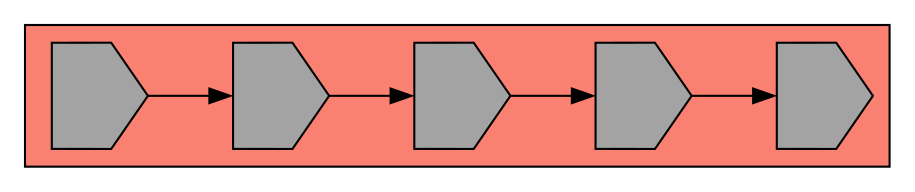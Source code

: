 digraph asm {
	rotate=90;
	edge [headport=n,tailport=s];
subgraph cluster_C138_137_136_135_134 {
	138 [label="",height=0.707107,width=0.707107,shape=invhouse,style=filled,fillcolor=gray64];
	137 [label="",height=0.707107,width=0.707107,shape=invhouse,style=filled,fillcolor=gray64];
	136 [label="",height=0.707107,width=0.707107,shape=invhouse,style=filled,fillcolor=gray64];
	135 [label="",height=0.707107,width=0.707107,shape=invhouse,style=filled,fillcolor=gray64];
	134 [label="",height=0.707107,width=0.707107,shape=invhouse,style=filled,fillcolor=gray64];
	style=filled;
	fillcolor=salmon;
}
	138 -> 137
	137 -> 136
	136 -> 135
	135 -> 134
}